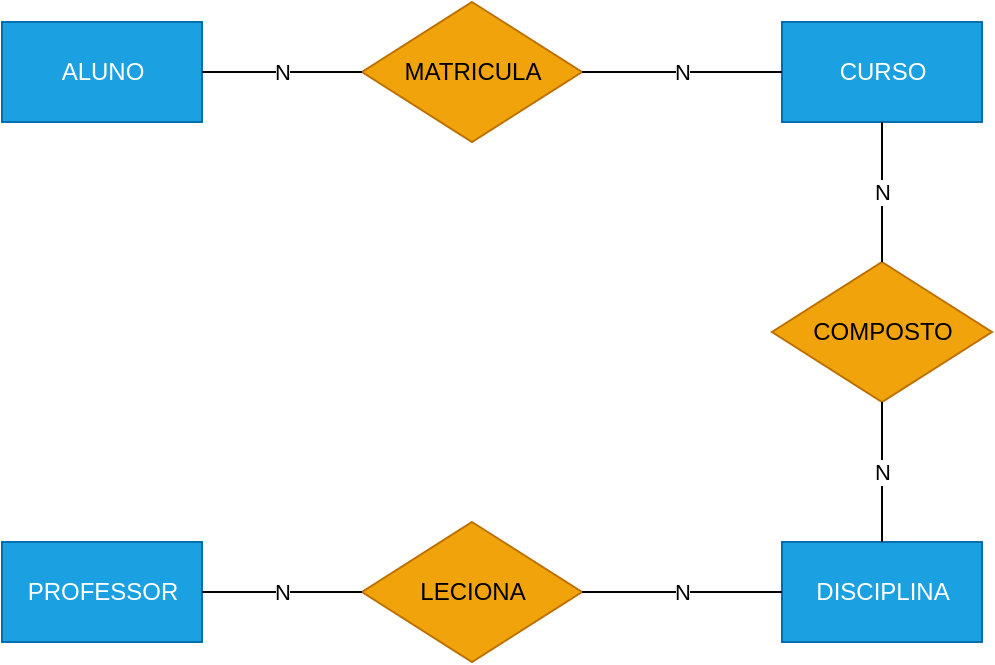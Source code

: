 <mxfile>
    <diagram id="RpXG6lZWTkGWP1fP6GwK" name="Page-1">
        <mxGraphModel dx="741" dy="664" grid="1" gridSize="10" guides="1" tooltips="1" connect="1" arrows="1" fold="1" page="1" pageScale="1" pageWidth="850" pageHeight="1100" math="0" shadow="0">
            <root>
                <mxCell id="0"/>
                <mxCell id="1" parent="0"/>
                <mxCell id="47" value="ALUNO" style="html=1;dashed=0;whitespace=wrap;fillColor=#1ba1e2;fontColor=#ffffff;strokeColor=#006EAF;" vertex="1" parent="1">
                    <mxGeometry x="100" y="70" width="100" height="50" as="geometry"/>
                </mxCell>
                <mxCell id="48" value="MATRICULA" style="shape=rhombus;html=1;dashed=0;whitespace=wrap;perimeter=rhombusPerimeter;fillColor=#f0a30a;fontColor=#000000;strokeColor=#BD7000;" vertex="1" parent="1">
                    <mxGeometry x="280" y="60" width="110" height="70" as="geometry"/>
                </mxCell>
                <mxCell id="49" value="CURSO" style="html=1;dashed=0;whitespace=wrap;fillColor=#1ba1e2;fontColor=#ffffff;strokeColor=#006EAF;" vertex="1" parent="1">
                    <mxGeometry x="490" y="70" width="100" height="50" as="geometry"/>
                </mxCell>
                <mxCell id="50" value="COMPOSTO" style="shape=rhombus;html=1;dashed=0;whitespace=wrap;perimeter=rhombusPerimeter;fillColor=#f0a30a;fontColor=#000000;strokeColor=#BD7000;" vertex="1" parent="1">
                    <mxGeometry x="485" y="190" width="110" height="70" as="geometry"/>
                </mxCell>
                <mxCell id="51" value="DISCIPLINA&lt;span style=&quot;color: rgba(0, 0, 0, 0); font-family: monospace; font-size: 0px; text-align: start;&quot;&gt;%3CmxGraphModel%3E%3Croot%3E%3CmxCell%20id%3D%220%22%2F%3E%3CmxCell%20id%3D%221%22%20parent%3D%220%22%2F%3E%3CmxCell%20id%3D%222%22%20value%3D%22CURSO%22%20style%3D%22html%3D1%3Bdashed%3D0%3Bwhitespace%3Dwrap%3B%22%20vertex%3D%221%22%20parent%3D%221%22%3E%3CmxGeometry%20x%3D%22490%22%20y%3D%2270%22%20width%3D%22100%22%20height%3D%2250%22%20as%3D%22geometry%22%2F%3E%3C%2FmxCell%3E%3C%2Froot%3E%3C%2FmxGraphModel%3E&lt;/span&gt;" style="html=1;dashed=0;whitespace=wrap;fillColor=#1ba1e2;fontColor=#ffffff;strokeColor=#006EAF;" vertex="1" parent="1">
                    <mxGeometry x="490" y="330" width="100" height="50" as="geometry"/>
                </mxCell>
                <mxCell id="52" value="PROFESSOR" style="html=1;dashed=0;whitespace=wrap;fillColor=#1ba1e2;fontColor=#ffffff;strokeColor=#006EAF;" vertex="1" parent="1">
                    <mxGeometry x="100" y="330" width="100" height="50" as="geometry"/>
                </mxCell>
                <mxCell id="53" value="N" style="endArrow=none;html=1;strokeWidth=1;exitX=1;exitY=0.5;exitDx=0;exitDy=0;entryX=0;entryY=0.5;entryDx=0;entryDy=0;" edge="1" parent="1" source="47" target="48">
                    <mxGeometry width="50" height="50" relative="1" as="geometry">
                        <mxPoint x="320" y="360" as="sourcePoint"/>
                        <mxPoint x="270" y="100" as="targetPoint"/>
                    </mxGeometry>
                </mxCell>
                <mxCell id="55" value="N" style="endArrow=none;html=1;strokeWidth=1;exitX=1;exitY=0.5;exitDx=0;exitDy=0;entryX=0;entryY=0.5;entryDx=0;entryDy=0;" edge="1" parent="1" source="48" target="49">
                    <mxGeometry width="50" height="50" relative="1" as="geometry">
                        <mxPoint x="320" y="360" as="sourcePoint"/>
                        <mxPoint x="370" y="310" as="targetPoint"/>
                    </mxGeometry>
                </mxCell>
                <mxCell id="56" value="N" style="endArrow=none;html=1;strokeWidth=1;entryX=0.5;entryY=1;entryDx=0;entryDy=0;exitX=0.5;exitY=0;exitDx=0;exitDy=0;" edge="1" parent="1" source="50" target="49">
                    <mxGeometry width="50" height="50" relative="1" as="geometry">
                        <mxPoint x="320" y="360" as="sourcePoint"/>
                        <mxPoint x="370" y="310" as="targetPoint"/>
                    </mxGeometry>
                </mxCell>
                <mxCell id="57" value="N" style="endArrow=none;html=1;strokeWidth=1;entryX=0.5;entryY=1;entryDx=0;entryDy=0;exitX=0.5;exitY=0;exitDx=0;exitDy=0;" edge="1" parent="1" source="51" target="50">
                    <mxGeometry width="50" height="50" relative="1" as="geometry">
                        <mxPoint x="320" y="360" as="sourcePoint"/>
                        <mxPoint x="370" y="310" as="targetPoint"/>
                    </mxGeometry>
                </mxCell>
                <mxCell id="58" value="LECIONA" style="shape=rhombus;html=1;dashed=0;whitespace=wrap;perimeter=rhombusPerimeter;fillColor=#f0a30a;fontColor=#000000;strokeColor=#BD7000;" vertex="1" parent="1">
                    <mxGeometry x="280" y="320" width="110" height="70" as="geometry"/>
                </mxCell>
                <mxCell id="59" value="N" style="endArrow=none;html=1;strokeWidth=1;exitX=1;exitY=0.5;exitDx=0;exitDy=0;entryX=0;entryY=0.5;entryDx=0;entryDy=0;" edge="1" parent="1" source="58" target="51">
                    <mxGeometry width="50" height="50" relative="1" as="geometry">
                        <mxPoint x="320" y="360" as="sourcePoint"/>
                        <mxPoint x="370" y="310" as="targetPoint"/>
                    </mxGeometry>
                </mxCell>
                <mxCell id="60" value="N" style="endArrow=none;html=1;strokeWidth=1;exitX=1;exitY=0.5;exitDx=0;exitDy=0;entryX=0;entryY=0.5;entryDx=0;entryDy=0;" edge="1" parent="1" source="52" target="58">
                    <mxGeometry width="50" height="50" relative="1" as="geometry">
                        <mxPoint x="320" y="360" as="sourcePoint"/>
                        <mxPoint x="370" y="310" as="targetPoint"/>
                    </mxGeometry>
                </mxCell>
            </root>
        </mxGraphModel>
    </diagram>
</mxfile>